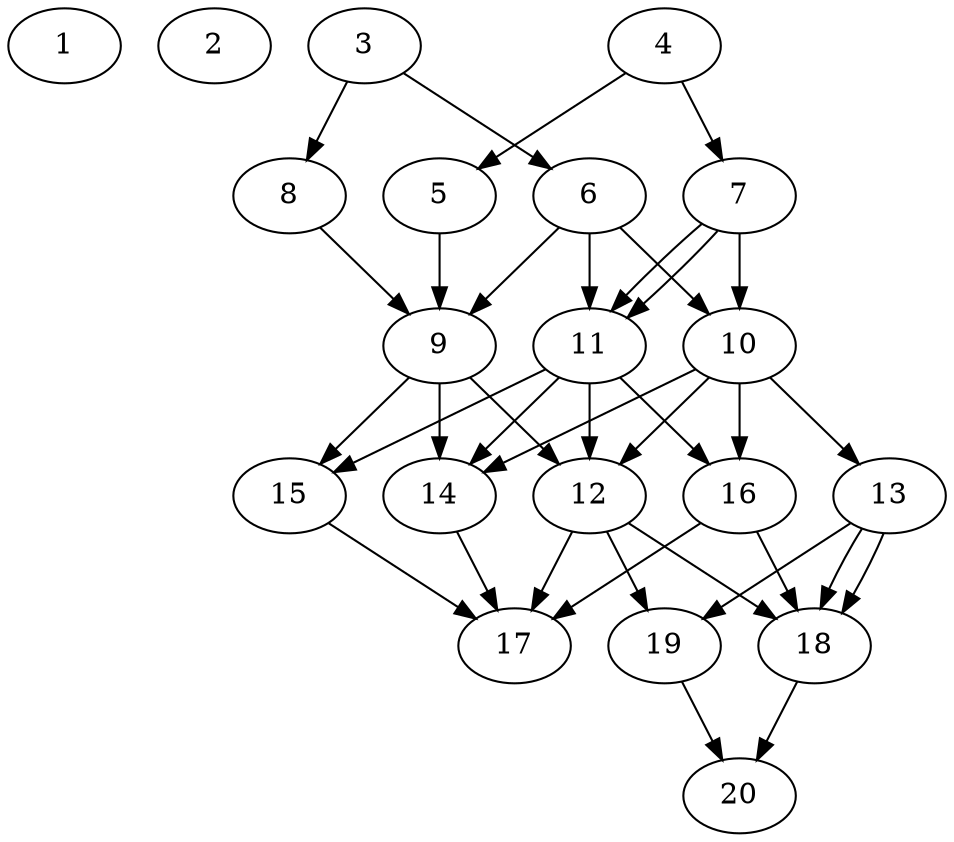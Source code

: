 // DAG automatically generated by daggen at Tue Jul 23 14:27:02 2019
// ./daggen --dot -n 20 --ccr 0.5 --fat 0.5 --regular 0.5 --density 0.7 --mindata 5242880 --maxdata 52428800 
digraph G {
  1 [size="94720000", alpha="0.14", expect_size="47360000"] 
  2 [size="37083136", alpha="0.10", expect_size="18541568"] 
  3 [size="65812480", alpha="0.11", expect_size="32906240"] 
  3 -> 6 [size ="32906240"]
  3 -> 8 [size ="32906240"]
  4 [size="91043840", alpha="0.08", expect_size="45521920"] 
  4 -> 5 [size ="45521920"]
  4 -> 7 [size ="45521920"]
  5 [size="65144832", alpha="0.06", expect_size="32572416"] 
  5 -> 9 [size ="32572416"]
  6 [size="45813760", alpha="0.14", expect_size="22906880"] 
  6 -> 9 [size ="22906880"]
  6 -> 10 [size ="22906880"]
  6 -> 11 [size ="22906880"]
  7 [size="28141568", alpha="0.01", expect_size="14070784"] 
  7 -> 10 [size ="14070784"]
  7 -> 11 [size ="14070784"]
  7 -> 11 [size ="14070784"]
  8 [size="44341248", alpha="0.09", expect_size="22170624"] 
  8 -> 9 [size ="22170624"]
  9 [size="95148032", alpha="0.01", expect_size="47574016"] 
  9 -> 12 [size ="47574016"]
  9 -> 14 [size ="47574016"]
  9 -> 15 [size ="47574016"]
  10 [size="38918144", alpha="0.10", expect_size="19459072"] 
  10 -> 12 [size ="19459072"]
  10 -> 13 [size ="19459072"]
  10 -> 14 [size ="19459072"]
  10 -> 16 [size ="19459072"]
  11 [size="88086528", alpha="0.17", expect_size="44043264"] 
  11 -> 12 [size ="44043264"]
  11 -> 14 [size ="44043264"]
  11 -> 15 [size ="44043264"]
  11 -> 16 [size ="44043264"]
  12 [size="57659392", alpha="0.18", expect_size="28829696"] 
  12 -> 17 [size ="28829696"]
  12 -> 18 [size ="28829696"]
  12 -> 19 [size ="28829696"]
  13 [size="103829504", alpha="0.12", expect_size="51914752"] 
  13 -> 18 [size ="51914752"]
  13 -> 18 [size ="51914752"]
  13 -> 19 [size ="51914752"]
  14 [size="59402240", alpha="0.05", expect_size="29701120"] 
  14 -> 17 [size ="29701120"]
  15 [size="95225856", alpha="0.03", expect_size="47612928"] 
  15 -> 17 [size ="47612928"]
  16 [size="29648896", alpha="0.04", expect_size="14824448"] 
  16 -> 17 [size ="14824448"]
  16 -> 18 [size ="14824448"]
  17 [size="96493568", alpha="0.04", expect_size="48246784"] 
  18 [size="99952640", alpha="0.15", expect_size="49976320"] 
  18 -> 20 [size ="49976320"]
  19 [size="47331328", alpha="0.18", expect_size="23665664"] 
  19 -> 20 [size ="23665664"]
  20 [size="50161664", alpha="0.20", expect_size="25080832"] 
}
